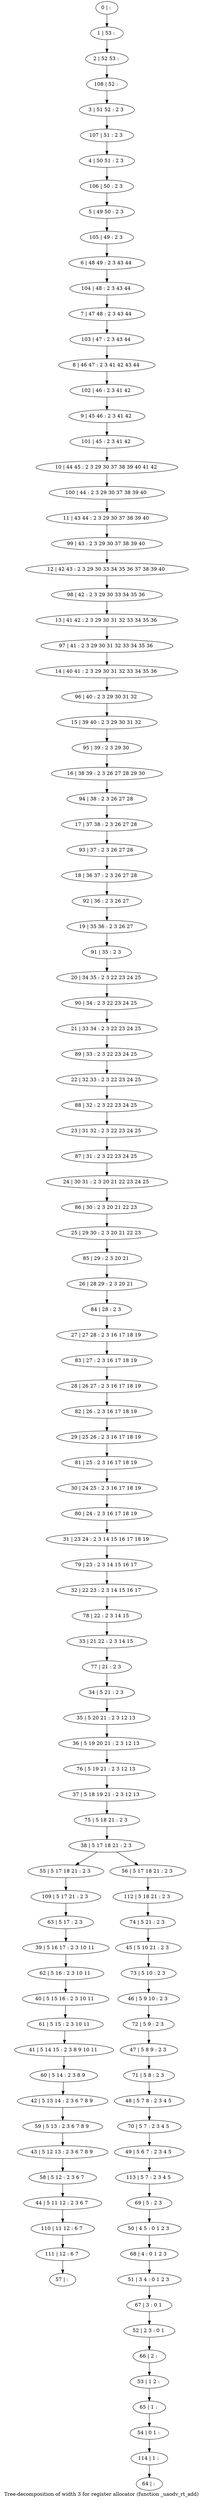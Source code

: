 digraph G {
graph [label="Tree-decomposition of width 3 for register allocator (function _uaodv_rt_add)"]
0[label="0 | : "];
1[label="1 | 53 : "];
2[label="2 | 52 53 : "];
3[label="3 | 51 52 : 2 3 "];
4[label="4 | 50 51 : 2 3 "];
5[label="5 | 49 50 : 2 3 "];
6[label="6 | 48 49 : 2 3 43 44 "];
7[label="7 | 47 48 : 2 3 43 44 "];
8[label="8 | 46 47 : 2 3 41 42 43 44 "];
9[label="9 | 45 46 : 2 3 41 42 "];
10[label="10 | 44 45 : 2 3 29 30 37 38 39 40 41 42 "];
11[label="11 | 43 44 : 2 3 29 30 37 38 39 40 "];
12[label="12 | 42 43 : 2 3 29 30 33 34 35 36 37 38 39 40 "];
13[label="13 | 41 42 : 2 3 29 30 31 32 33 34 35 36 "];
14[label="14 | 40 41 : 2 3 29 30 31 32 33 34 35 36 "];
15[label="15 | 39 40 : 2 3 29 30 31 32 "];
16[label="16 | 38 39 : 2 3 26 27 28 29 30 "];
17[label="17 | 37 38 : 2 3 26 27 28 "];
18[label="18 | 36 37 : 2 3 26 27 28 "];
19[label="19 | 35 36 : 2 3 26 27 "];
20[label="20 | 34 35 : 2 3 22 23 24 25 "];
21[label="21 | 33 34 : 2 3 22 23 24 25 "];
22[label="22 | 32 33 : 2 3 22 23 24 25 "];
23[label="23 | 31 32 : 2 3 22 23 24 25 "];
24[label="24 | 30 31 : 2 3 20 21 22 23 24 25 "];
25[label="25 | 29 30 : 2 3 20 21 22 23 "];
26[label="26 | 28 29 : 2 3 20 21 "];
27[label="27 | 27 28 : 2 3 16 17 18 19 "];
28[label="28 | 26 27 : 2 3 16 17 18 19 "];
29[label="29 | 25 26 : 2 3 16 17 18 19 "];
30[label="30 | 24 25 : 2 3 16 17 18 19 "];
31[label="31 | 23 24 : 2 3 14 15 16 17 18 19 "];
32[label="32 | 22 23 : 2 3 14 15 16 17 "];
33[label="33 | 21 22 : 2 3 14 15 "];
34[label="34 | 5 21 : 2 3 "];
35[label="35 | 5 20 21 : 2 3 12 13 "];
36[label="36 | 5 19 20 21 : 2 3 12 13 "];
37[label="37 | 5 18 19 21 : 2 3 12 13 "];
38[label="38 | 5 17 18 21 : 2 3 "];
39[label="39 | 5 16 17 : 2 3 10 11 "];
40[label="40 | 5 15 16 : 2 3 10 11 "];
41[label="41 | 5 14 15 : 2 3 8 9 10 11 "];
42[label="42 | 5 13 14 : 2 3 6 7 8 9 "];
43[label="43 | 5 12 13 : 2 3 6 7 8 9 "];
44[label="44 | 5 11 12 : 2 3 6 7 "];
45[label="45 | 5 10 21 : 2 3 "];
46[label="46 | 5 9 10 : 2 3 "];
47[label="47 | 5 8 9 : 2 3 "];
48[label="48 | 5 7 8 : 2 3 4 5 "];
49[label="49 | 5 6 7 : 2 3 4 5 "];
50[label="50 | 4 5 : 0 1 2 3 "];
51[label="51 | 3 4 : 0 1 2 3 "];
52[label="52 | 2 3 : 0 1 "];
53[label="53 | 1 2 : "];
54[label="54 | 0 1 : "];
55[label="55 | 5 17 18 21 : 2 3 "];
56[label="56 | 5 17 18 21 : 2 3 "];
57[label="57 | : "];
58[label="58 | 5 12 : 2 3 6 7 "];
59[label="59 | 5 13 : 2 3 6 7 8 9 "];
60[label="60 | 5 14 : 2 3 8 9 "];
61[label="61 | 5 15 : 2 3 10 11 "];
62[label="62 | 5 16 : 2 3 10 11 "];
63[label="63 | 5 17 : 2 3 "];
64[label="64 | : "];
65[label="65 | 1 : "];
66[label="66 | 2 : "];
67[label="67 | 3 : 0 1 "];
68[label="68 | 4 : 0 1 2 3 "];
69[label="69 | 5 : 2 3 "];
70[label="70 | 5 7 : 2 3 4 5 "];
71[label="71 | 5 8 : 2 3 "];
72[label="72 | 5 9 : 2 3 "];
73[label="73 | 5 10 : 2 3 "];
74[label="74 | 5 21 : 2 3 "];
75[label="75 | 5 18 21 : 2 3 "];
76[label="76 | 5 19 21 : 2 3 12 13 "];
77[label="77 | 21 : 2 3 "];
78[label="78 | 22 : 2 3 14 15 "];
79[label="79 | 23 : 2 3 14 15 16 17 "];
80[label="80 | 24 : 2 3 16 17 18 19 "];
81[label="81 | 25 : 2 3 16 17 18 19 "];
82[label="82 | 26 : 2 3 16 17 18 19 "];
83[label="83 | 27 : 2 3 16 17 18 19 "];
84[label="84 | 28 : 2 3 "];
85[label="85 | 29 : 2 3 20 21 "];
86[label="86 | 30 : 2 3 20 21 22 23 "];
87[label="87 | 31 : 2 3 22 23 24 25 "];
88[label="88 | 32 : 2 3 22 23 24 25 "];
89[label="89 | 33 : 2 3 22 23 24 25 "];
90[label="90 | 34 : 2 3 22 23 24 25 "];
91[label="91 | 35 : 2 3 "];
92[label="92 | 36 : 2 3 26 27 "];
93[label="93 | 37 : 2 3 26 27 28 "];
94[label="94 | 38 : 2 3 26 27 28 "];
95[label="95 | 39 : 2 3 29 30 "];
96[label="96 | 40 : 2 3 29 30 31 32 "];
97[label="97 | 41 : 2 3 29 30 31 32 33 34 35 36 "];
98[label="98 | 42 : 2 3 29 30 33 34 35 36 "];
99[label="99 | 43 : 2 3 29 30 37 38 39 40 "];
100[label="100 | 44 : 2 3 29 30 37 38 39 40 "];
101[label="101 | 45 : 2 3 41 42 "];
102[label="102 | 46 : 2 3 41 42 "];
103[label="103 | 47 : 2 3 43 44 "];
104[label="104 | 48 : 2 3 43 44 "];
105[label="105 | 49 : 2 3 "];
106[label="106 | 50 : 2 3 "];
107[label="107 | 51 : 2 3 "];
108[label="108 | 52 : "];
109[label="109 | 5 17 21 : 2 3 "];
110[label="110 | 11 12 : 6 7 "];
111[label="111 | 12 : 6 7 "];
112[label="112 | 5 18 21 : 2 3 "];
113[label="113 | 5 7 : 2 3 4 5 "];
114[label="114 | 1 : "];
0->1 ;
1->2 ;
34->35 ;
35->36 ;
38->55 ;
38->56 ;
58->44 ;
43->58 ;
59->43 ;
42->59 ;
60->42 ;
41->60 ;
61->41 ;
40->61 ;
62->40 ;
39->62 ;
63->39 ;
65->54 ;
53->65 ;
66->53 ;
52->66 ;
67->52 ;
51->67 ;
68->51 ;
50->68 ;
69->50 ;
70->49 ;
48->70 ;
71->48 ;
47->71 ;
72->47 ;
46->72 ;
73->46 ;
45->73 ;
74->45 ;
75->38 ;
37->75 ;
76->37 ;
36->76 ;
77->34 ;
33->77 ;
78->33 ;
32->78 ;
79->32 ;
31->79 ;
80->31 ;
30->80 ;
81->30 ;
29->81 ;
82->29 ;
28->82 ;
83->28 ;
27->83 ;
84->27 ;
26->84 ;
85->26 ;
25->85 ;
86->25 ;
24->86 ;
87->24 ;
23->87 ;
88->23 ;
22->88 ;
89->22 ;
21->89 ;
90->21 ;
20->90 ;
91->20 ;
19->91 ;
92->19 ;
18->92 ;
93->18 ;
17->93 ;
94->17 ;
16->94 ;
95->16 ;
15->95 ;
96->15 ;
14->96 ;
97->14 ;
13->97 ;
98->13 ;
12->98 ;
99->12 ;
11->99 ;
100->11 ;
10->100 ;
101->10 ;
9->101 ;
102->9 ;
8->102 ;
103->8 ;
7->103 ;
104->7 ;
6->104 ;
105->6 ;
5->105 ;
106->5 ;
4->106 ;
107->4 ;
3->107 ;
108->3 ;
2->108 ;
109->63 ;
55->109 ;
44->110 ;
111->57 ;
110->111 ;
112->74 ;
56->112 ;
113->69 ;
49->113 ;
114->64 ;
54->114 ;
}

